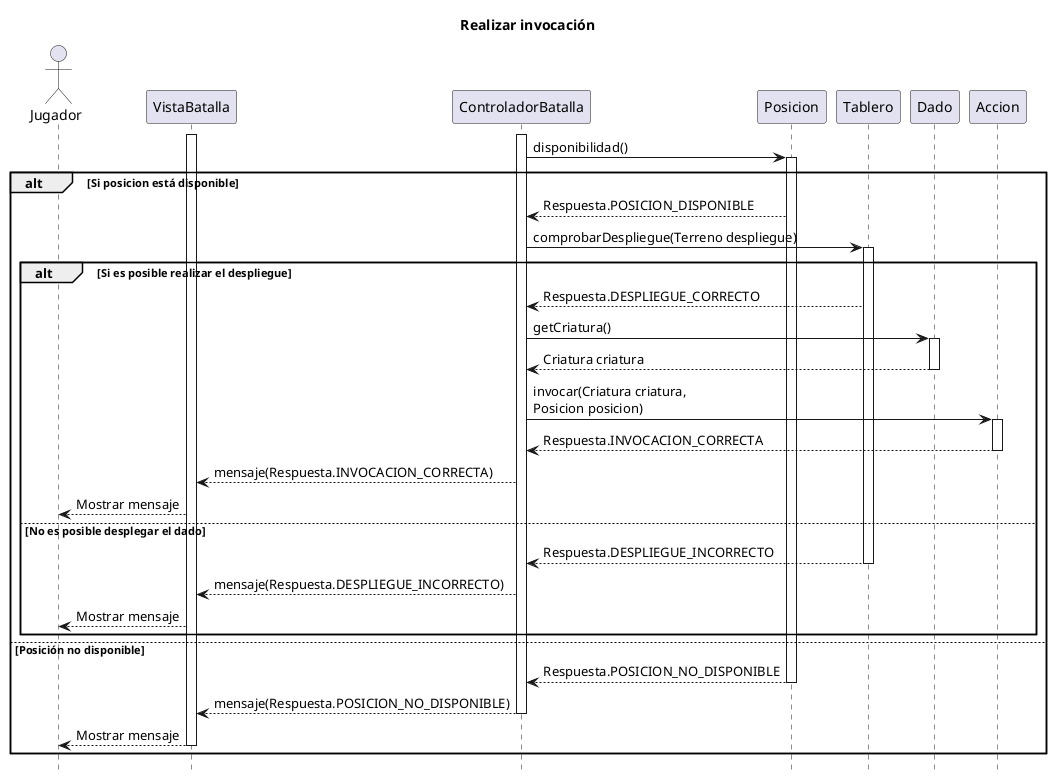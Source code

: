 @startuml
hide footbox
title Realizar invocación

actor Jugador as j

participant VistaBatalla as visBat
participant ControladorBatalla as contBat
participant Posicion as pos
participant Tablero as tab
participant Dado as d
participant Accion as i

activate visBat
activate contBat
contBat -> pos : disponibilidad()
activate pos

alt Si posicion está disponible
pos --> contBat : Respuesta.POSICION_DISPONIBLE
contBat -> tab : comprobarDespliegue(Terreno despliegue)
activate tab

alt Si es posible realizar el despliegue
tab --> contBat : Respuesta.DESPLIEGUE_CORRECTO
contBat -> d : getCriatura()
activate d

d --> contBat : Criatura criatura
deactivate d

contBat -> i : invocar(Criatura criatura,\nPosicion posicion)
activate i

i --> contBat : Respuesta.INVOCACION_CORRECTA
deactivate i

contBat --> visBat : mensaje(Respuesta.INVOCACION_CORRECTA)
visBat --> j : Mostrar mensaje

else No es posible desplegar el dado
tab --> contBat : Respuesta.DESPLIEGUE_INCORRECTO
deactivate tab

contBat --> visBat : mensaje(Respuesta.DESPLIEGUE_INCORRECTO)
visBat --> j : Mostrar mensaje

end

else Posición no disponible
pos --> contBat : Respuesta.POSICION_NO_DISPONIBLE
deactivate pos

contBat --> visBat : mensaje(Respuesta.POSICION_NO_DISPONIBLE)
deactivate contBat

visBat --> j : Mostrar mensaje
deactivate visBat

end
@enduml
